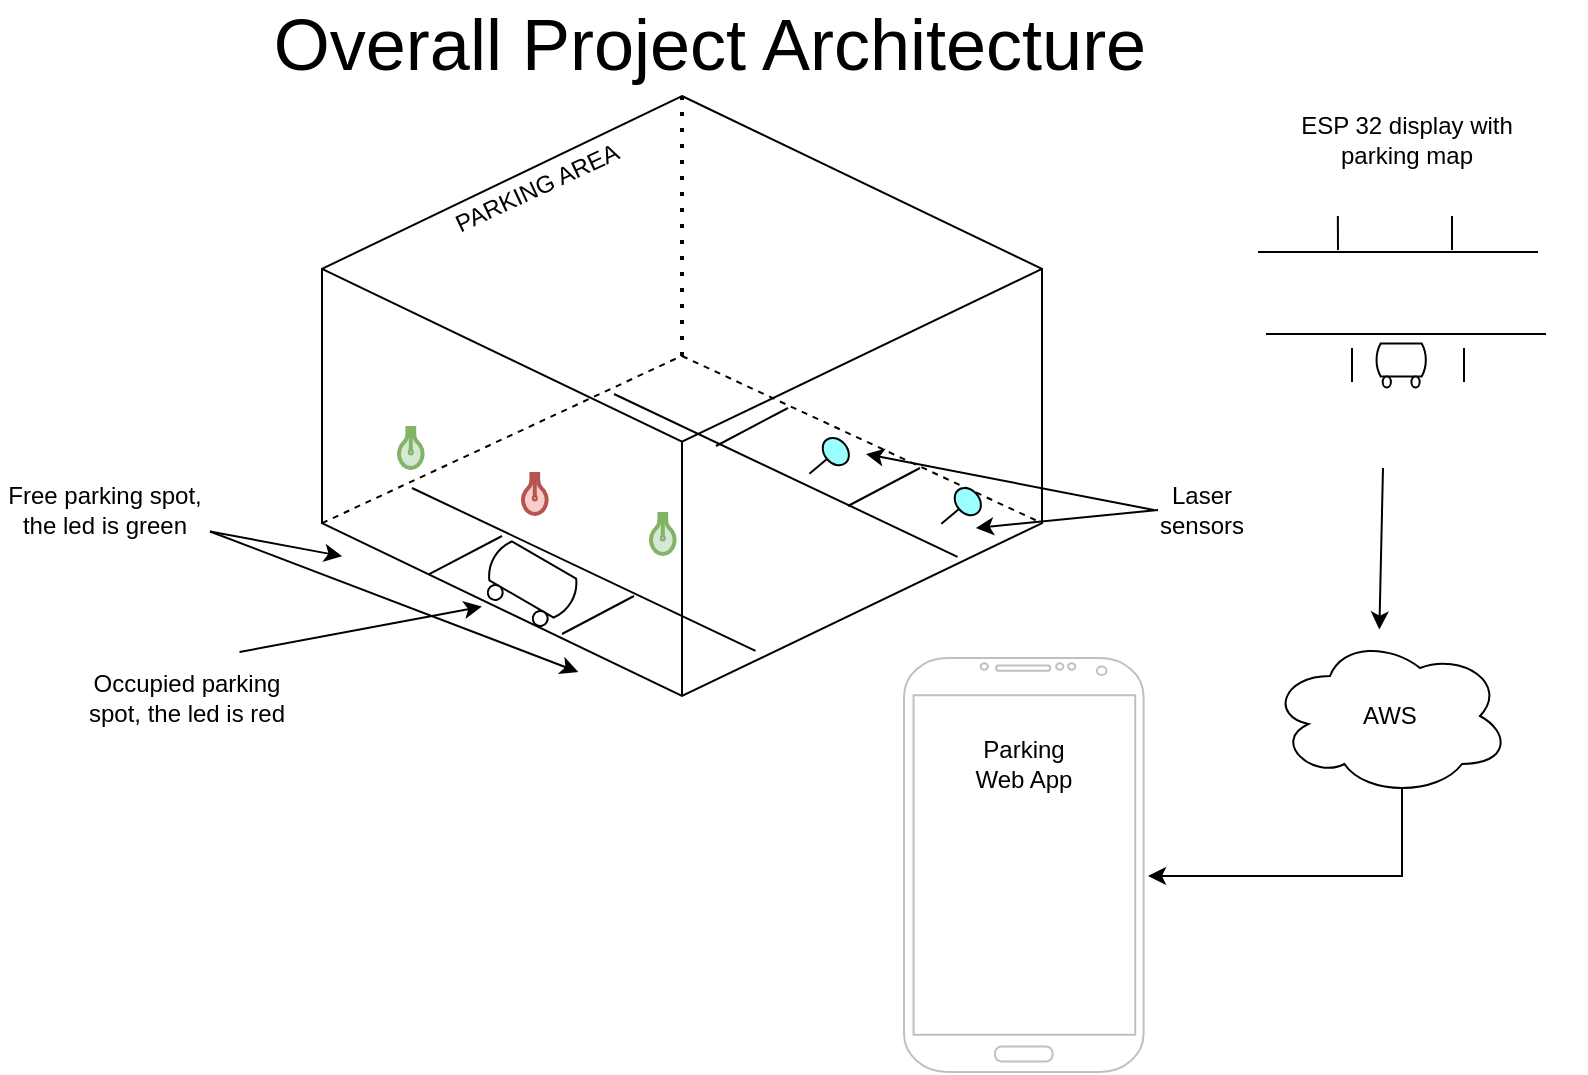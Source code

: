 <mxfile version="21.2.7" type="device">
  <diagram name="Page-1" id="3a3ZbPGYrfd47y7rS1bD">
    <mxGraphModel dx="1351" dy="735" grid="0" gridSize="10" guides="1" tooltips="1" connect="1" arrows="1" fold="1" page="1" pageScale="1" pageWidth="850" pageHeight="1100" math="0" shadow="0">
      <root>
        <mxCell id="0" />
        <mxCell id="1" parent="0" />
        <mxCell id="ahnQCgTzbd6bHphV-lg9-2" value="" style="html=1;shape=mxgraph.basic.isocube;isoAngle=15;" vertex="1" parent="1">
          <mxGeometry x="172" y="47" width="360" height="300" as="geometry" />
        </mxCell>
        <mxCell id="ahnQCgTzbd6bHphV-lg9-4" value="" style="endArrow=none;dashed=1;html=1;rounded=0;exitX=0;exitY=0;exitDx=0;exitDy=213.572;exitPerimeter=0;entryX=0.5;entryY=0.433;entryDx=0;entryDy=0;entryPerimeter=0;" edge="1" parent="1" source="ahnQCgTzbd6bHphV-lg9-2" target="ahnQCgTzbd6bHphV-lg9-2">
          <mxGeometry width="50" height="50" relative="1" as="geometry">
            <mxPoint x="382" y="247" as="sourcePoint" />
            <mxPoint x="432" y="197" as="targetPoint" />
          </mxGeometry>
        </mxCell>
        <mxCell id="ahnQCgTzbd6bHphV-lg9-5" value="" style="endArrow=none;dashed=1;html=1;dashPattern=1 3;strokeWidth=2;rounded=0;exitX=0.5;exitY=0;exitDx=0;exitDy=0;exitPerimeter=0;" edge="1" parent="1" source="ahnQCgTzbd6bHphV-lg9-2">
          <mxGeometry width="50" height="50" relative="1" as="geometry">
            <mxPoint x="382" y="247" as="sourcePoint" />
            <mxPoint x="352" y="177" as="targetPoint" />
          </mxGeometry>
        </mxCell>
        <mxCell id="ahnQCgTzbd6bHphV-lg9-8" value="" style="endArrow=none;dashed=1;html=1;rounded=0;entryX=0;entryY=0;entryDx=360;entryDy=213.572;entryPerimeter=0;" edge="1" parent="1" target="ahnQCgTzbd6bHphV-lg9-2">
          <mxGeometry width="50" height="50" relative="1" as="geometry">
            <mxPoint x="352" y="177" as="sourcePoint" />
            <mxPoint x="432" y="197" as="targetPoint" />
          </mxGeometry>
        </mxCell>
        <mxCell id="ahnQCgTzbd6bHphV-lg9-9" value="" style="endArrow=none;html=1;rounded=0;entryX=0.616;entryY=0.938;entryDx=0;entryDy=0;entryPerimeter=0;" edge="1" parent="1">
          <mxGeometry width="50" height="50" relative="1" as="geometry">
            <mxPoint x="217" y="243" as="sourcePoint" />
            <mxPoint x="388.76" y="324.4" as="targetPoint" />
          </mxGeometry>
        </mxCell>
        <mxCell id="ahnQCgTzbd6bHphV-lg9-10" value="" style="endArrow=none;html=1;rounded=0;exitX=0.149;exitY=0.797;exitDx=0;exitDy=0;exitPerimeter=0;" edge="1" parent="1" source="ahnQCgTzbd6bHphV-lg9-2">
          <mxGeometry width="50" height="50" relative="1" as="geometry">
            <mxPoint x="382" y="247" as="sourcePoint" />
            <mxPoint x="262" y="267" as="targetPoint" />
          </mxGeometry>
        </mxCell>
        <mxCell id="ahnQCgTzbd6bHphV-lg9-11" value="" style="endArrow=none;html=1;rounded=0;exitX=0.149;exitY=0.797;exitDx=0;exitDy=0;exitPerimeter=0;" edge="1" parent="1">
          <mxGeometry width="50" height="50" relative="1" as="geometry">
            <mxPoint x="292" y="316" as="sourcePoint" />
            <mxPoint x="328" y="297" as="targetPoint" />
          </mxGeometry>
        </mxCell>
        <mxCell id="ahnQCgTzbd6bHphV-lg9-12" value="" style="endArrow=none;html=1;rounded=0;entryX=0.616;entryY=0.938;entryDx=0;entryDy=0;entryPerimeter=0;" edge="1" parent="1">
          <mxGeometry width="50" height="50" relative="1" as="geometry">
            <mxPoint x="318" y="196" as="sourcePoint" />
            <mxPoint x="489.76" y="277.4" as="targetPoint" />
          </mxGeometry>
        </mxCell>
        <mxCell id="ahnQCgTzbd6bHphV-lg9-16" value="" style="endArrow=none;html=1;rounded=0;exitX=0.149;exitY=0.797;exitDx=0;exitDy=0;exitPerimeter=0;" edge="1" parent="1">
          <mxGeometry width="50" height="50" relative="1" as="geometry">
            <mxPoint x="369" y="222" as="sourcePoint" />
            <mxPoint x="405" y="203" as="targetPoint" />
          </mxGeometry>
        </mxCell>
        <mxCell id="ahnQCgTzbd6bHphV-lg9-17" value="" style="endArrow=none;html=1;rounded=0;exitX=0.149;exitY=0.797;exitDx=0;exitDy=0;exitPerimeter=0;" edge="1" parent="1">
          <mxGeometry width="50" height="50" relative="1" as="geometry">
            <mxPoint x="435" y="252" as="sourcePoint" />
            <mxPoint x="471" y="233" as="targetPoint" />
          </mxGeometry>
        </mxCell>
        <mxCell id="ahnQCgTzbd6bHphV-lg9-18" value="" style="html=1;verticalLabelPosition=bottom;align=center;labelBackgroundColor=#ffffff;verticalAlign=top;strokeWidth=2;strokeColor=#b85450;shadow=0;dashed=0;shape=mxgraph.ios7.icons.lightbulb;fillColor=#f8cecc;direction=west;" vertex="1" parent="1">
          <mxGeometry x="272" y="236" width="12.8" height="20" as="geometry" />
        </mxCell>
        <mxCell id="ahnQCgTzbd6bHphV-lg9-20" value="" style="html=1;verticalLabelPosition=bottom;align=center;labelBackgroundColor=#ffffff;verticalAlign=top;strokeWidth=2;strokeColor=#82b366;shadow=0;dashed=0;shape=mxgraph.ios7.icons.lightbulb;fillColor=#d5e8d4;direction=west;" vertex="1" parent="1">
          <mxGeometry x="210" y="213" width="12.8" height="20" as="geometry" />
        </mxCell>
        <mxCell id="ahnQCgTzbd6bHphV-lg9-21" value="" style="verticalLabelPosition=bottom;outlineConnect=0;align=center;dashed=0;html=1;verticalAlign=top;shape=mxgraph.pid.misc.tank_car,_tank_wagon;rotation=30;" vertex="1" parent="1">
          <mxGeometry x="252" y="277" width="47" height="30" as="geometry" />
        </mxCell>
        <mxCell id="ahnQCgTzbd6bHphV-lg9-22" value="Free parking spot, the led is green" style="text;html=1;strokeColor=none;fillColor=none;align=center;verticalAlign=middle;whiteSpace=wrap;rounded=0;" vertex="1" parent="1">
          <mxGeometry x="11" y="231" width="105" height="45" as="geometry" />
        </mxCell>
        <mxCell id="ahnQCgTzbd6bHphV-lg9-23" value="Occupied parking spot, the led is red" style="text;html=1;strokeColor=none;fillColor=none;align=center;verticalAlign=middle;whiteSpace=wrap;rounded=0;" vertex="1" parent="1">
          <mxGeometry x="52" y="325" width="105" height="45" as="geometry" />
        </mxCell>
        <mxCell id="ahnQCgTzbd6bHphV-lg9-24" value="" style="html=1;verticalLabelPosition=bottom;align=center;labelBackgroundColor=#ffffff;verticalAlign=top;strokeWidth=2;strokeColor=#82b366;shadow=0;dashed=0;shape=mxgraph.ios7.icons.lightbulb;fillColor=#d5e8d4;direction=west;" vertex="1" parent="1">
          <mxGeometry x="336" y="256" width="12.8" height="20" as="geometry" />
        </mxCell>
        <mxCell id="ahnQCgTzbd6bHphV-lg9-26" value="" style="endArrow=classic;html=1;rounded=0;entryX=0.222;entryY=0.851;entryDx=0;entryDy=0;entryPerimeter=0;exitX=0.75;exitY=0;exitDx=0;exitDy=0;" edge="1" parent="1" source="ahnQCgTzbd6bHphV-lg9-23" target="ahnQCgTzbd6bHphV-lg9-2">
          <mxGeometry width="50" height="50" relative="1" as="geometry">
            <mxPoint x="205" y="328" as="sourcePoint" />
            <mxPoint x="343" y="207" as="targetPoint" />
          </mxGeometry>
        </mxCell>
        <mxCell id="ahnQCgTzbd6bHphV-lg9-27" value="" style="endArrow=classic;html=1;rounded=0;exitX=1;exitY=0.75;exitDx=0;exitDy=0;entryX=0.028;entryY=0.767;entryDx=0;entryDy=0;entryPerimeter=0;" edge="1" parent="1" source="ahnQCgTzbd6bHphV-lg9-22" target="ahnQCgTzbd6bHphV-lg9-2">
          <mxGeometry width="50" height="50" relative="1" as="geometry">
            <mxPoint x="127" y="334" as="sourcePoint" />
            <mxPoint x="177" y="284" as="targetPoint" />
          </mxGeometry>
        </mxCell>
        <mxCell id="ahnQCgTzbd6bHphV-lg9-28" value="" style="endArrow=classic;html=1;rounded=0;exitX=1;exitY=0.75;exitDx=0;exitDy=0;entryX=0.356;entryY=0.96;entryDx=0;entryDy=0;entryPerimeter=0;" edge="1" parent="1" source="ahnQCgTzbd6bHphV-lg9-22" target="ahnQCgTzbd6bHphV-lg9-2">
          <mxGeometry width="50" height="50" relative="1" as="geometry">
            <mxPoint x="126" y="275" as="sourcePoint" />
            <mxPoint x="192" y="287" as="targetPoint" />
          </mxGeometry>
        </mxCell>
        <mxCell id="ahnQCgTzbd6bHphV-lg9-29" value="PARKING AREA" style="text;html=1;strokeColor=none;fillColor=none;align=center;verticalAlign=middle;whiteSpace=wrap;rounded=0;rotation=-25;" vertex="1" parent="1">
          <mxGeometry x="210" y="53" width="139.2" height="79" as="geometry" />
        </mxCell>
        <mxCell id="ahnQCgTzbd6bHphV-lg9-30" value="" style="html=1;outlineConnect=0;whiteSpace=wrap;fillColor=#99ffff;shape=mxgraph.archimate3.interface;rotation=-40;" vertex="1" parent="1">
          <mxGeometry x="479" y="246" width="23" height="15" as="geometry" />
        </mxCell>
        <mxCell id="ahnQCgTzbd6bHphV-lg9-31" value="" style="html=1;outlineConnect=0;whiteSpace=wrap;fillColor=#99ffff;shape=mxgraph.archimate3.interface;rotation=-40;" vertex="1" parent="1">
          <mxGeometry x="413" y="221" width="23" height="15" as="geometry" />
        </mxCell>
        <mxCell id="ahnQCgTzbd6bHphV-lg9-32" value="Laser sensors" style="text;html=1;strokeColor=none;fillColor=none;align=center;verticalAlign=middle;whiteSpace=wrap;rounded=0;" vertex="1" parent="1">
          <mxGeometry x="582" y="238.5" width="60" height="30" as="geometry" />
        </mxCell>
        <mxCell id="ahnQCgTzbd6bHphV-lg9-33" value="" style="endArrow=classic;html=1;rounded=0;" edge="1" parent="1">
          <mxGeometry width="50" height="50" relative="1" as="geometry">
            <mxPoint x="588" y="254" as="sourcePoint" />
            <mxPoint x="444" y="226" as="targetPoint" />
          </mxGeometry>
        </mxCell>
        <mxCell id="ahnQCgTzbd6bHphV-lg9-34" value="" style="endArrow=classic;html=1;rounded=0;entryX=0.908;entryY=0.72;entryDx=0;entryDy=0;entryPerimeter=0;" edge="1" parent="1" target="ahnQCgTzbd6bHphV-lg9-2">
          <mxGeometry width="50" height="50" relative="1" as="geometry">
            <mxPoint x="590" y="254" as="sourcePoint" />
            <mxPoint x="583" y="371" as="targetPoint" />
          </mxGeometry>
        </mxCell>
        <mxCell id="ahnQCgTzbd6bHphV-lg9-35" value="" style="shape=image;html=1;verticalAlign=top;verticalLabelPosition=bottom;labelBackgroundColor=#ffffff;imageAspect=0;aspect=fixed;image=https://cdn4.iconfinder.com/data/icons/essential-app-1/16/mobile-phone-smart-screen-128.png;rotation=90;" vertex="1" parent="1">
          <mxGeometry x="621" y="57" width="183" height="183" as="geometry" />
        </mxCell>
        <mxCell id="ahnQCgTzbd6bHphV-lg9-36" value="" style="endArrow=none;html=1;rounded=0;exitX=0.333;exitY=0.896;exitDx=0;exitDy=0;exitPerimeter=0;" edge="1" parent="1">
          <mxGeometry width="50" height="50" relative="1" as="geometry">
            <mxPoint x="640.032" y="124.939" as="sourcePoint" />
            <mxPoint x="780" y="125" as="targetPoint" />
          </mxGeometry>
        </mxCell>
        <mxCell id="ahnQCgTzbd6bHphV-lg9-37" value="" style="endArrow=none;html=1;rounded=0;exitX=0.333;exitY=0.896;exitDx=0;exitDy=0;exitPerimeter=0;" edge="1" parent="1">
          <mxGeometry width="50" height="50" relative="1" as="geometry">
            <mxPoint x="644" y="166" as="sourcePoint" />
            <mxPoint x="784" y="166" as="targetPoint" />
          </mxGeometry>
        </mxCell>
        <mxCell id="ahnQCgTzbd6bHphV-lg9-38" value="" style="endArrow=none;html=1;rounded=0;entryX=0.273;entryY=0.678;entryDx=0;entryDy=0;entryPerimeter=0;" edge="1" parent="1" target="ahnQCgTzbd6bHphV-lg9-35">
          <mxGeometry width="50" height="50" relative="1" as="geometry">
            <mxPoint x="680" y="124" as="sourcePoint" />
            <mxPoint x="526" y="90" as="targetPoint" />
          </mxGeometry>
        </mxCell>
        <mxCell id="ahnQCgTzbd6bHphV-lg9-39" value="" style="endArrow=none;html=1;rounded=0;entryX=0.273;entryY=0.678;entryDx=0;entryDy=0;entryPerimeter=0;" edge="1" parent="1">
          <mxGeometry width="50" height="50" relative="1" as="geometry">
            <mxPoint x="737" y="124" as="sourcePoint" />
            <mxPoint x="737" y="107" as="targetPoint" />
          </mxGeometry>
        </mxCell>
        <mxCell id="ahnQCgTzbd6bHphV-lg9-40" value="" style="endArrow=none;html=1;rounded=0;entryX=0.273;entryY=0.678;entryDx=0;entryDy=0;entryPerimeter=0;" edge="1" parent="1">
          <mxGeometry width="50" height="50" relative="1" as="geometry">
            <mxPoint x="743" y="190" as="sourcePoint" />
            <mxPoint x="743" y="173" as="targetPoint" />
          </mxGeometry>
        </mxCell>
        <mxCell id="ahnQCgTzbd6bHphV-lg9-41" value="" style="endArrow=none;html=1;rounded=0;entryX=0.273;entryY=0.678;entryDx=0;entryDy=0;entryPerimeter=0;" edge="1" parent="1">
          <mxGeometry width="50" height="50" relative="1" as="geometry">
            <mxPoint x="687" y="190" as="sourcePoint" />
            <mxPoint x="687" y="173" as="targetPoint" />
          </mxGeometry>
        </mxCell>
        <mxCell id="ahnQCgTzbd6bHphV-lg9-42" value="" style="verticalLabelPosition=bottom;outlineConnect=0;align=center;dashed=0;html=1;verticalAlign=top;shape=mxgraph.pid.misc.tank_car,_tank_wagon;rotation=0;" vertex="1" parent="1">
          <mxGeometry x="698.59" y="170.71" width="26" height="22" as="geometry" />
        </mxCell>
        <mxCell id="ahnQCgTzbd6bHphV-lg9-44" value="ESP 32 display with parking map" style="text;html=1;strokeColor=none;fillColor=none;align=center;verticalAlign=middle;whiteSpace=wrap;rounded=0;" vertex="1" parent="1">
          <mxGeometry x="639.59" y="54" width="149.41" height="30" as="geometry" />
        </mxCell>
        <mxCell id="ahnQCgTzbd6bHphV-lg9-45" value="&lt;font style=&quot;font-size: 36px;&quot;&gt;Overall Project Architecture&lt;/font&gt;" style="text;html=1;strokeColor=none;fillColor=none;align=center;verticalAlign=middle;whiteSpace=wrap;rounded=0;" vertex="1" parent="1">
          <mxGeometry x="23" y="6" width="686" height="30" as="geometry" />
        </mxCell>
        <mxCell id="ahnQCgTzbd6bHphV-lg9-48" value="AWS" style="ellipse;shape=cloud;whiteSpace=wrap;html=1;" vertex="1" parent="1">
          <mxGeometry x="646" y="317" width="120" height="80" as="geometry" />
        </mxCell>
        <mxCell id="ahnQCgTzbd6bHphV-lg9-49" value="" style="verticalLabelPosition=bottom;verticalAlign=top;html=1;shadow=0;dashed=0;strokeWidth=1;shape=mxgraph.android.phone2;strokeColor=#c0c0c0;" vertex="1" parent="1">
          <mxGeometry x="463" y="328" width="119.8" height="207" as="geometry" />
        </mxCell>
        <mxCell id="ahnQCgTzbd6bHphV-lg9-50" value="Parking&lt;br&gt;Web App" style="text;html=1;strokeColor=none;fillColor=none;align=center;verticalAlign=middle;whiteSpace=wrap;rounded=0;" vertex="1" parent="1">
          <mxGeometry x="492.9" y="366" width="60" height="30" as="geometry" />
        </mxCell>
        <mxCell id="ahnQCgTzbd6bHphV-lg9-51" value="" style="endArrow=classic;html=1;rounded=0;exitX=1;exitY=0.5;exitDx=0;exitDy=0;entryX=0.539;entryY=0.047;entryDx=0;entryDy=0;entryPerimeter=0;" edge="1" parent="1">
          <mxGeometry width="50" height="50" relative="1" as="geometry">
            <mxPoint x="702.5" y="233.0" as="sourcePoint" />
            <mxPoint x="700.68" y="313.76" as="targetPoint" />
          </mxGeometry>
        </mxCell>
        <mxCell id="ahnQCgTzbd6bHphV-lg9-52" value="" style="endArrow=classic;html=1;rounded=0;exitX=0.55;exitY=0.95;exitDx=0;exitDy=0;exitPerimeter=0;" edge="1" parent="1" source="ahnQCgTzbd6bHphV-lg9-48">
          <mxGeometry width="50" height="50" relative="1" as="geometry">
            <mxPoint x="712.5" y="243.0" as="sourcePoint" />
            <mxPoint x="585" y="437" as="targetPoint" />
            <Array as="points">
              <mxPoint x="712" y="437" />
            </Array>
          </mxGeometry>
        </mxCell>
      </root>
    </mxGraphModel>
  </diagram>
</mxfile>
